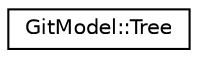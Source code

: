 digraph "Graphical Class Hierarchy"
{
 // LATEX_PDF_SIZE
  edge [fontname="Helvetica",fontsize="10",labelfontname="Helvetica",labelfontsize="10"];
  node [fontname="Helvetica",fontsize="10",shape=record];
  rankdir="LR";
  Node0 [label="GitModel::Tree",height=0.2,width=0.4,color="black", fillcolor="white", style="filled",URL="$classGitModel_1_1Tree.html",tooltip="Used to uniquely locate a folder within the folder hierarchy."];
}
